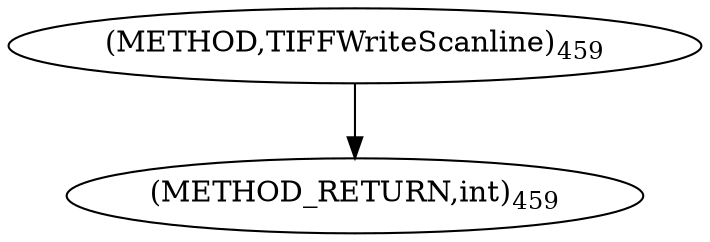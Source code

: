 digraph "TIFFWriteScanline" {  
"8867" [label = <(METHOD,TIFFWriteScanline)<SUB>459</SUB>> ]
"8872" [label = <(METHOD_RETURN,int)<SUB>459</SUB>> ]
  "8867" -> "8872" 
}
